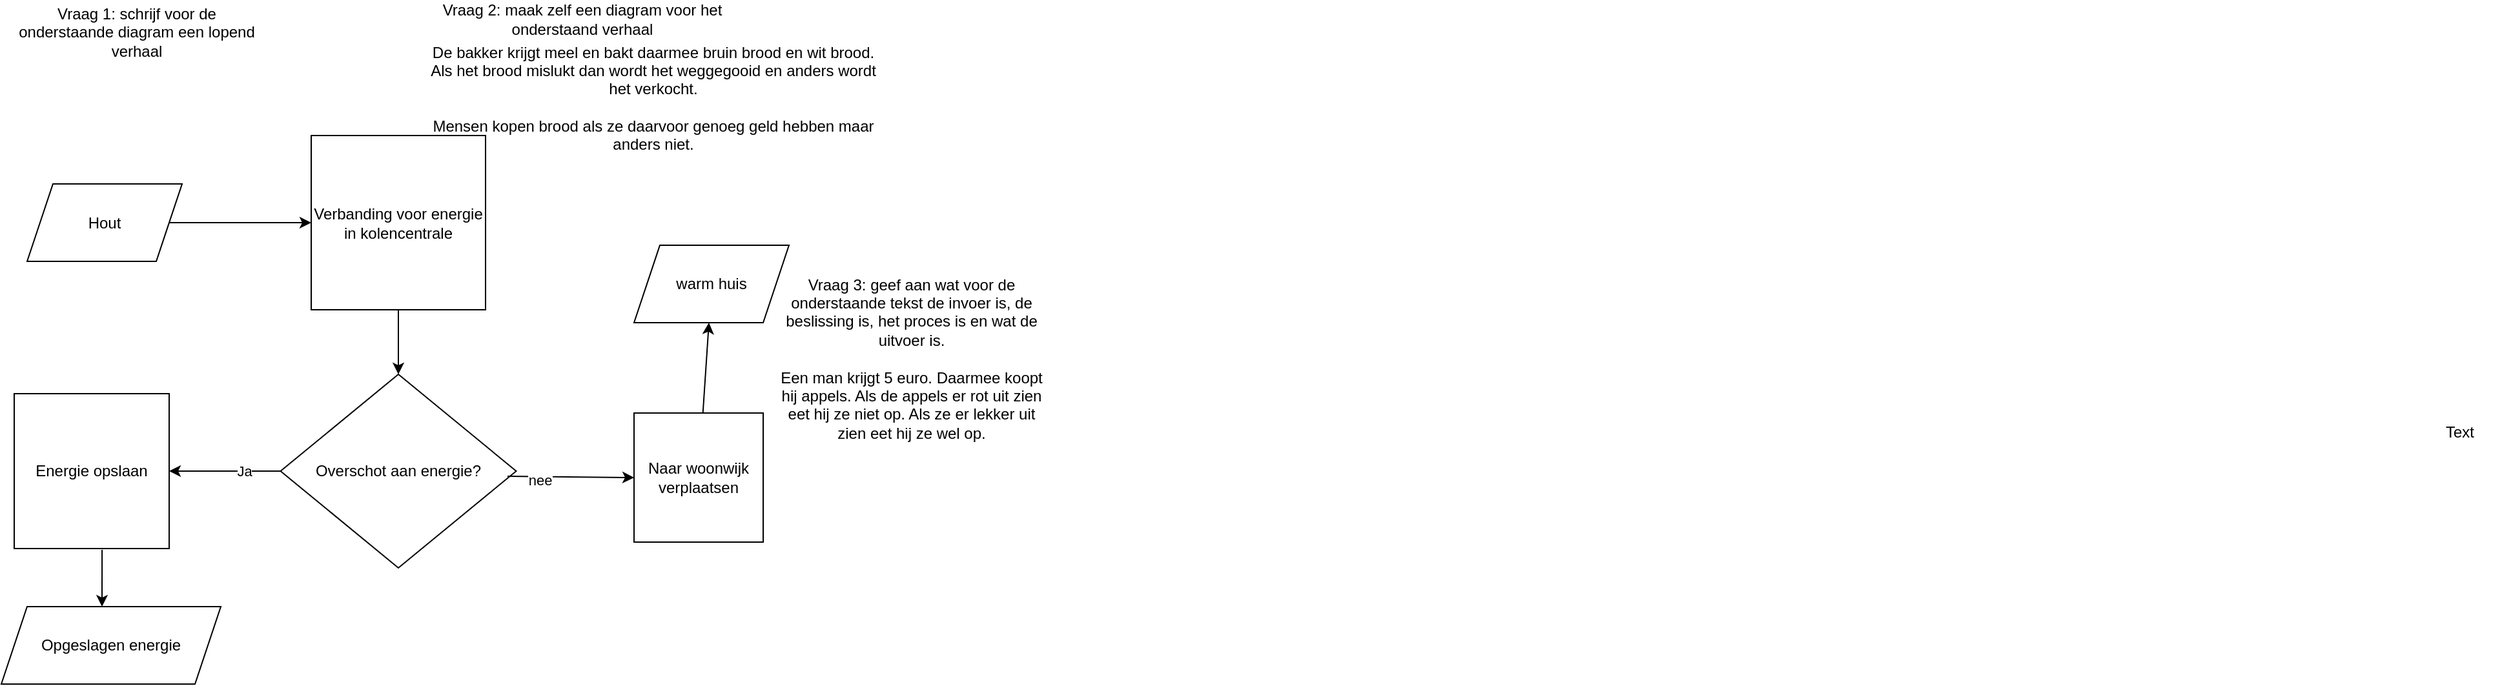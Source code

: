 <mxfile version="26.0.16">
  <diagram name="Page-1" id="c7488fd3-1785-93aa-aadb-54a6760d102a">
    <mxGraphModel dx="1043" dy="594" grid="1" gridSize="10" guides="1" tooltips="1" connect="1" arrows="1" fold="1" page="1" pageScale="1" pageWidth="1100" pageHeight="850" background="none" math="0" shadow="0">
      <root>
        <mxCell id="0" />
        <mxCell id="1" parent="0" />
        <mxCell id="_OCMo7la0cQX6_djhq62-3" value="Hout" style="shape=parallelogram;perimeter=parallelogramPerimeter;whiteSpace=wrap;html=1;fixedSize=1;" parent="1" vertex="1">
          <mxGeometry x="120" y="432.5" width="120" height="60" as="geometry" />
        </mxCell>
        <mxCell id="_OCMo7la0cQX6_djhq62-6" value="Verbanding voor energie in kolencentrale" style="whiteSpace=wrap;html=1;aspect=fixed;" parent="1" vertex="1">
          <mxGeometry x="340" y="395" width="135" height="135" as="geometry" />
        </mxCell>
        <mxCell id="_OCMo7la0cQX6_djhq62-7" value="" style="endArrow=classic;html=1;rounded=0;" parent="1" source="_OCMo7la0cQX6_djhq62-3" target="_OCMo7la0cQX6_djhq62-6" edge="1">
          <mxGeometry width="50" height="50" relative="1" as="geometry">
            <mxPoint x="510" y="740" as="sourcePoint" />
            <mxPoint x="560" y="690" as="targetPoint" />
          </mxGeometry>
        </mxCell>
        <mxCell id="_OCMo7la0cQX6_djhq62-8" value="Overschot aan energie?" style="rhombus;whiteSpace=wrap;html=1;" parent="1" vertex="1">
          <mxGeometry x="316.25" y="580" width="182.5" height="150" as="geometry" />
        </mxCell>
        <mxCell id="_OCMo7la0cQX6_djhq62-9" value="Energie opslaan" style="whiteSpace=wrap;html=1;aspect=fixed;" parent="1" vertex="1">
          <mxGeometry x="110" y="595" width="120" height="120" as="geometry" />
        </mxCell>
        <mxCell id="_OCMo7la0cQX6_djhq62-10" value="" style="endArrow=classic;html=1;rounded=0;exitX=0.567;exitY=1.008;exitDx=0;exitDy=0;exitPerimeter=0;" parent="1" source="_OCMo7la0cQX6_djhq62-9" edge="1">
          <mxGeometry width="50" height="50" relative="1" as="geometry">
            <mxPoint x="510" y="810" as="sourcePoint" />
            <mxPoint x="178" y="760" as="targetPoint" />
          </mxGeometry>
        </mxCell>
        <mxCell id="_OCMo7la0cQX6_djhq62-11" value="" style="endArrow=classic;html=1;rounded=0;exitX=0.5;exitY=1;exitDx=0;exitDy=0;" parent="1" source="_OCMo7la0cQX6_djhq62-6" target="_OCMo7la0cQX6_djhq62-8" edge="1">
          <mxGeometry width="50" height="50" relative="1" as="geometry">
            <mxPoint x="510" y="680" as="sourcePoint" />
            <mxPoint x="560" y="630" as="targetPoint" />
          </mxGeometry>
        </mxCell>
        <mxCell id="_OCMo7la0cQX6_djhq62-12" value="Opgeslagen energie" style="shape=parallelogram;perimeter=parallelogramPerimeter;whiteSpace=wrap;html=1;fixedSize=1;" parent="1" vertex="1">
          <mxGeometry x="100" y="760" width="170" height="60" as="geometry" />
        </mxCell>
        <mxCell id="_OCMo7la0cQX6_djhq62-13" value="" style="endArrow=classic;html=1;rounded=0;entryX=1;entryY=0.5;entryDx=0;entryDy=0;" parent="1" source="_OCMo7la0cQX6_djhq62-8" target="_OCMo7la0cQX6_djhq62-9" edge="1">
          <mxGeometry width="50" height="50" relative="1" as="geometry">
            <mxPoint x="510" y="680" as="sourcePoint" />
            <mxPoint x="560" y="630" as="targetPoint" />
          </mxGeometry>
        </mxCell>
        <mxCell id="_OCMo7la0cQX6_djhq62-14" value="Ja" style="edgeLabel;html=1;align=center;verticalAlign=middle;resizable=0;points=[];" parent="_OCMo7la0cQX6_djhq62-13" vertex="1" connectable="0">
          <mxGeometry x="-0.322" relative="1" as="geometry">
            <mxPoint as="offset" />
          </mxGeometry>
        </mxCell>
        <mxCell id="UEUn9ftiOp9GzTKLOCzN-1" value="Naar woonwijk verplaatsen" style="whiteSpace=wrap;html=1;aspect=fixed;" vertex="1" parent="1">
          <mxGeometry x="590" y="610" width="100" height="100" as="geometry" />
        </mxCell>
        <mxCell id="UEUn9ftiOp9GzTKLOCzN-2" value="" style="endArrow=classic;html=1;rounded=0;exitX=0.963;exitY=0.527;exitDx=0;exitDy=0;exitPerimeter=0;entryX=0;entryY=0.5;entryDx=0;entryDy=0;" edge="1" parent="1" source="_OCMo7la0cQX6_djhq62-8" target="UEUn9ftiOp9GzTKLOCzN-1">
          <mxGeometry width="50" height="50" relative="1" as="geometry">
            <mxPoint x="510" y="680" as="sourcePoint" />
            <mxPoint x="560" y="630" as="targetPoint" />
          </mxGeometry>
        </mxCell>
        <mxCell id="UEUn9ftiOp9GzTKLOCzN-5" value="nee" style="edgeLabel;html=1;align=center;verticalAlign=middle;resizable=0;points=[];" vertex="1" connectable="0" parent="UEUn9ftiOp9GzTKLOCzN-2">
          <mxGeometry x="-0.489" y="-2" relative="1" as="geometry">
            <mxPoint as="offset" />
          </mxGeometry>
        </mxCell>
        <mxCell id="UEUn9ftiOp9GzTKLOCzN-3" value="warm huis" style="shape=parallelogram;perimeter=parallelogramPerimeter;whiteSpace=wrap;html=1;fixedSize=1;" vertex="1" parent="1">
          <mxGeometry x="590" y="480" width="120" height="60" as="geometry" />
        </mxCell>
        <mxCell id="UEUn9ftiOp9GzTKLOCzN-4" value="" style="endArrow=classic;html=1;rounded=0;" edge="1" parent="1" source="UEUn9ftiOp9GzTKLOCzN-1" target="UEUn9ftiOp9GzTKLOCzN-3">
          <mxGeometry width="50" height="50" relative="1" as="geometry">
            <mxPoint x="510" y="680" as="sourcePoint" />
            <mxPoint x="560" y="630" as="targetPoint" />
          </mxGeometry>
        </mxCell>
        <mxCell id="UEUn9ftiOp9GzTKLOCzN-6" value="Text" style="text;html=1;align=center;verticalAlign=middle;whiteSpace=wrap;rounded=0;" vertex="1" parent="1">
          <mxGeometry x="1974" y="600" width="60" height="50" as="geometry" />
        </mxCell>
        <mxCell id="UEUn9ftiOp9GzTKLOCzN-7" value="Vraag 1: schrijf voor de onderstaande diagram een lopend verhaal " style="text;html=1;align=center;verticalAlign=middle;whiteSpace=wrap;rounded=0;" vertex="1" parent="1">
          <mxGeometry x="110" y="290" width="190" height="50" as="geometry" />
        </mxCell>
        <mxCell id="UEUn9ftiOp9GzTKLOCzN-8" value="Vraag 2: maak zelf een diagram voor het onderstaand verhaal" style="text;html=1;align=center;verticalAlign=middle;whiteSpace=wrap;rounded=0;" vertex="1" parent="1">
          <mxGeometry x="410" y="290" width="280" height="30" as="geometry" />
        </mxCell>
        <mxCell id="UEUn9ftiOp9GzTKLOCzN-9" value="&lt;div&gt;&lt;br&gt;&lt;/div&gt;&lt;div&gt;De bakker krijgt meel en bakt daarmee bruin brood en wit brood. Als het brood mislukt dan wordt het weggegooid en anders wordt het verkocht.&lt;/div&gt;&lt;div&gt;&lt;br&gt;&lt;/div&gt;&lt;div&gt;Mensen kopen brood als ze daarvoor genoeg geld hebben maar anders niet.&lt;/div&gt;" style="text;html=1;align=center;verticalAlign=middle;whiteSpace=wrap;rounded=0;" vertex="1" parent="1">
          <mxGeometry x="430" y="307.5" width="350" height="102.5" as="geometry" />
        </mxCell>
        <mxCell id="UEUn9ftiOp9GzTKLOCzN-11" value="&lt;div&gt;Vraag 3: geef aan wat voor de onderstaande tekst de invoer is, de beslissing is, het proces is en wat de uitvoer is.&lt;/div&gt;&lt;div&gt;&lt;br&gt;&lt;/div&gt;&lt;div&gt;Een man krijgt 5 euro. Daarmee koopt hij appels. Als de appels er rot uit zien eet hij ze niet op. Als ze er lekker uit zien eet hij ze wel op.&lt;/div&gt;&lt;div&gt;&lt;br&gt;&lt;/div&gt;" style="text;html=1;align=center;verticalAlign=middle;whiteSpace=wrap;rounded=0;" vertex="1" parent="1">
          <mxGeometry x="700" y="450" width="210" height="250" as="geometry" />
        </mxCell>
      </root>
    </mxGraphModel>
  </diagram>
</mxfile>
